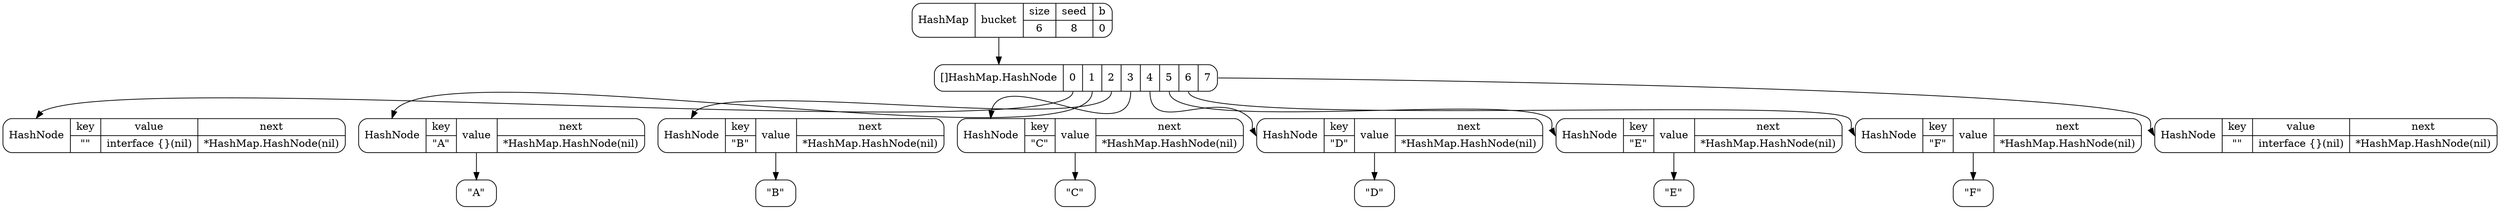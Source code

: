 digraph structs {
  node [shape=Mrecord];
  3 [label="<name> HashNode |{<f0> key | \"\"} |{<f1> value | interface \{\}(nil)} |{<f2> next | *HashMap.HashNode(nil)}  "];
  5 [label="<name> \"A\""];
  4 [label="<name> HashNode |{<f0> key | \"A\"} |<f1> value|{<f2> next | *HashMap.HashNode(nil)}  "];
  4:f1 -> 5:name;
  7 [label="<name> \"B\""];
  6 [label="<name> HashNode |{<f0> key | \"B\"} |<f1> value|{<f2> next | *HashMap.HashNode(nil)}  "];
  6:f1 -> 7:name;
  9 [label="<name> \"C\""];
  8 [label="<name> HashNode |{<f0> key | \"C\"} |<f1> value|{<f2> next | *HashMap.HashNode(nil)}  "];
  8:f1 -> 9:name;
  11 [label="<name> \"D\""];
  10 [label="<name> HashNode |{<f0> key | \"D\"} |<f1> value|{<f2> next | *HashMap.HashNode(nil)}  "];
  10:f1 -> 11:name;
  13 [label="<name> \"E\""];
  12 [label="<name> HashNode |{<f0> key | \"E\"} |<f1> value|{<f2> next | *HashMap.HashNode(nil)}  "];
  12:f1 -> 13:name;
  15 [label="<name> \"F\""];
  14 [label="<name> HashNode |{<f0> key | \"F\"} |<f1> value|{<f2> next | *HashMap.HashNode(nil)}  "];
  14:f1 -> 15:name;
  16 [label="<name> HashNode |{<f0> key | \"\"} |{<f1> value | interface \{\}(nil)} |{<f2> next | *HashMap.HashNode(nil)}  "];
  2:<2index0> -> 3:name;
  2:<2index1> -> 4:name;
  2:<2index2> -> 6:name;
  2:<2index3> -> 8:name;
  2:<2index4> -> 10:name;
  2:<2index5> -> 12:name;
  2:<2index6> -> 14:name;
  2:<2index7> -> 16:name;
  2 [label="<name> []HashMap.HashNode |<2index0> 0|<2index1> 1|<2index2> 2|<2index3> 3|<2index4> 4|<2index5> 5|<2index6> 6|<2index7> 7 "];
  1 [label="<name> HashMap |<f0> bucket|{<f1> size | 6} |{<f2> seed | 8} |{<f3> b | 0}  "];
  1:f0 -> 2:name;
}
